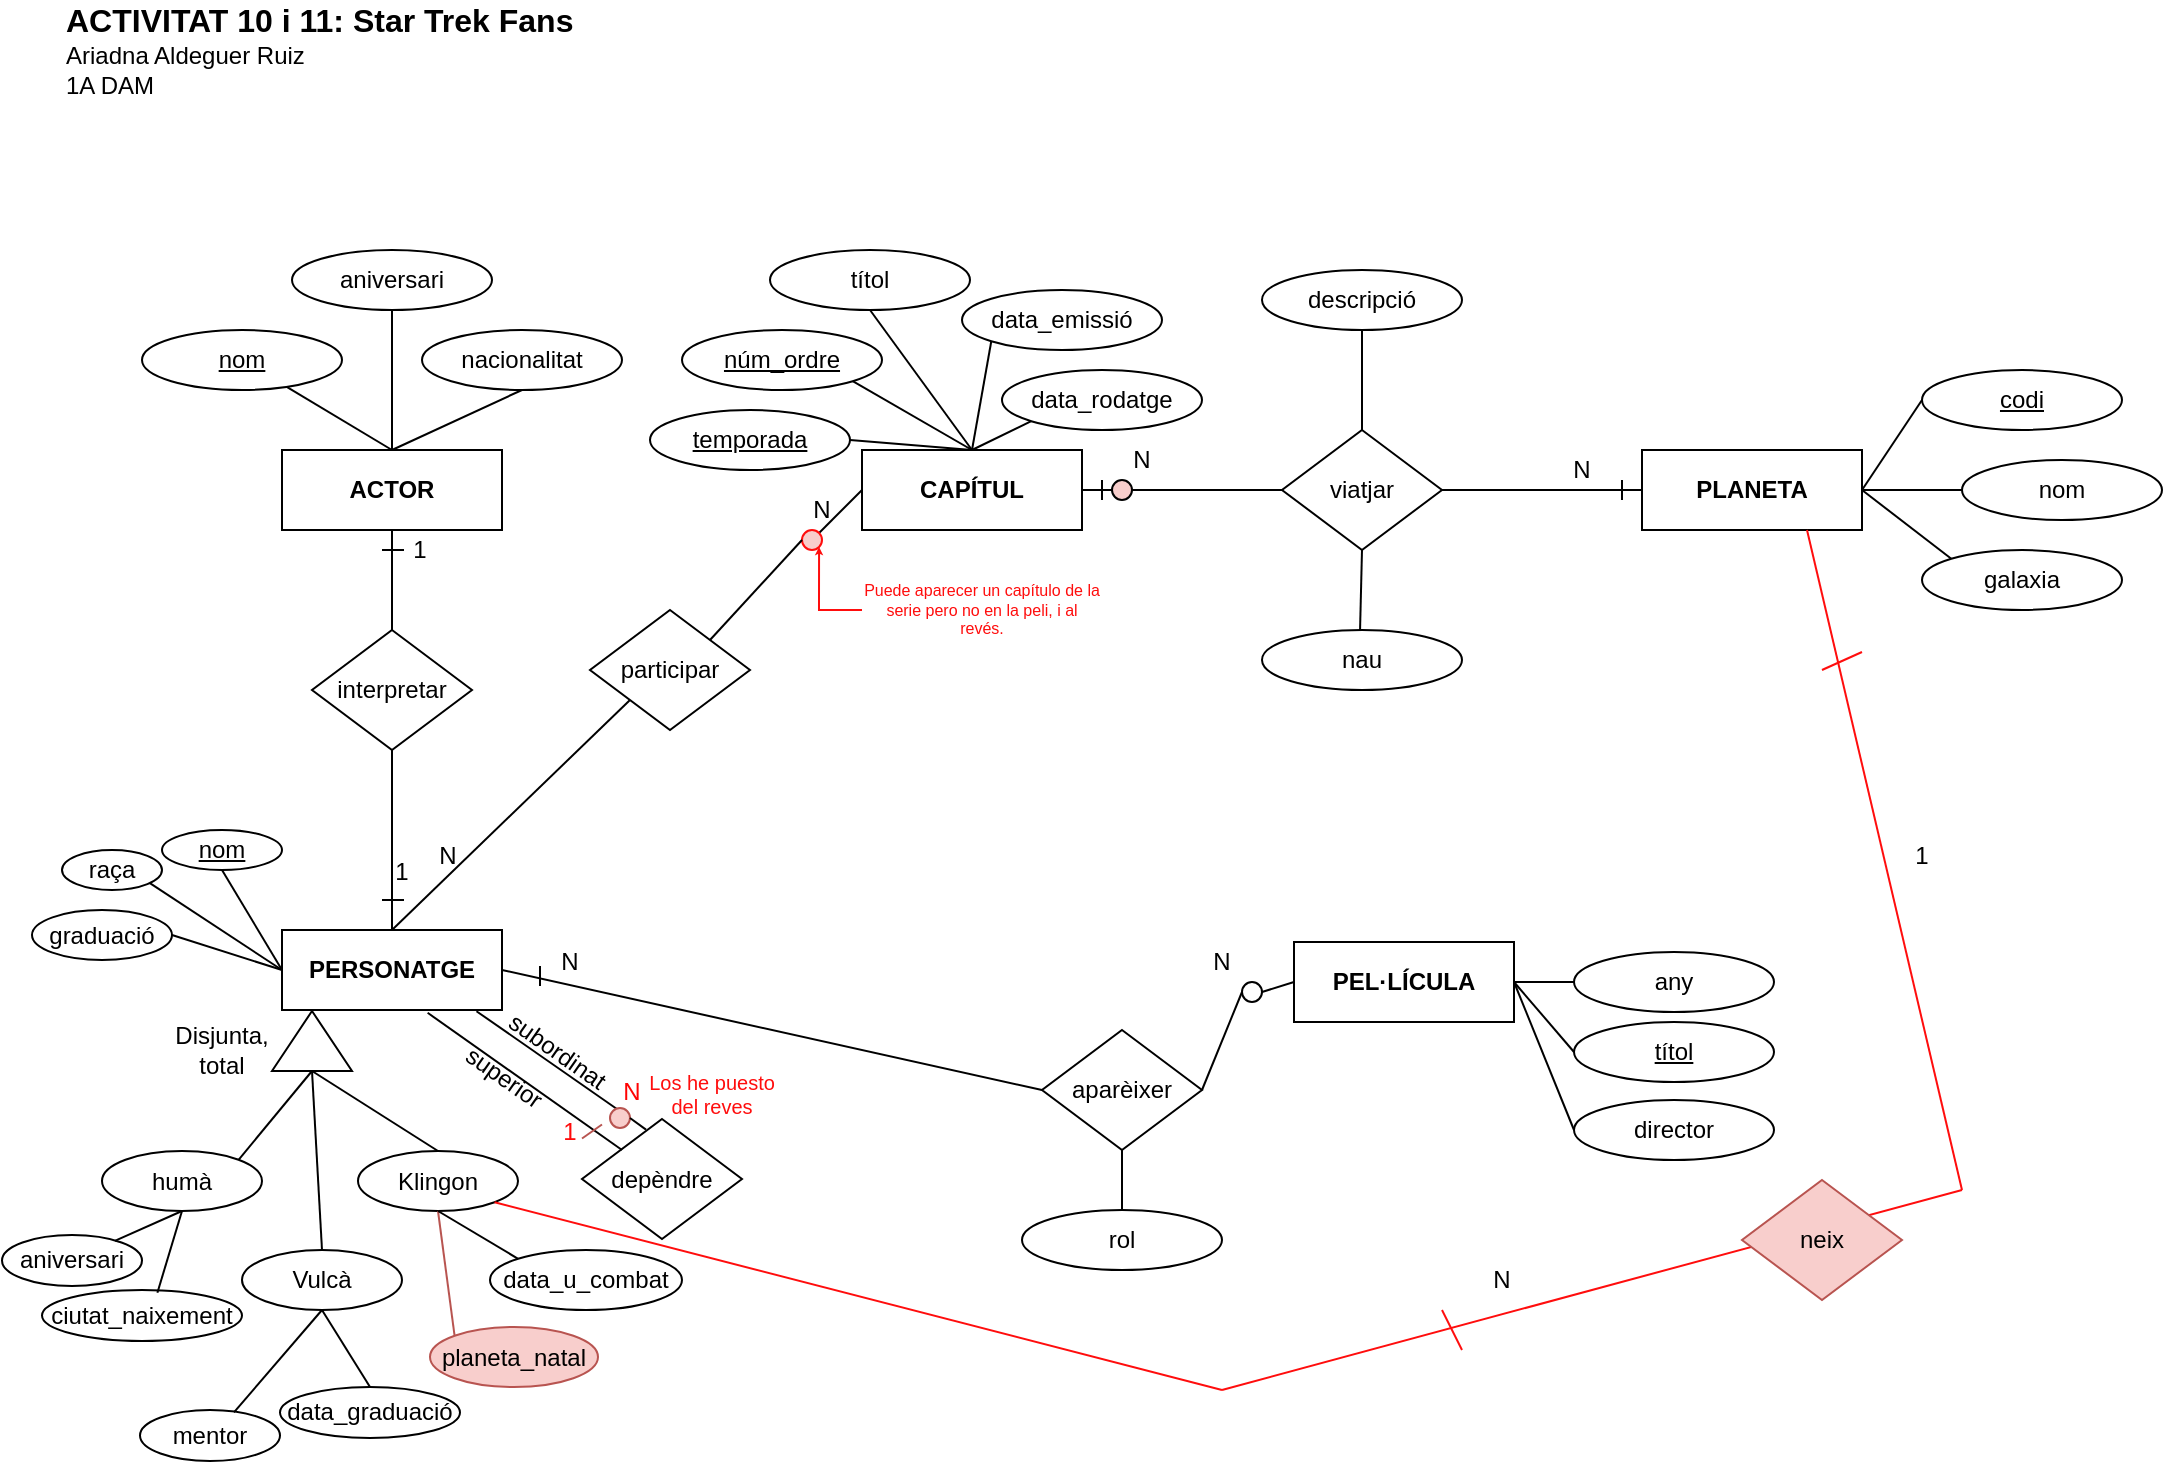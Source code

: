 <mxfile version="13.8.0" type="google"><diagram id="vY-t8LbYhf8Fk5dcGUlM" name="Page-1"><mxGraphModel dx="1588" dy="911" grid="1" gridSize="10" guides="1" tooltips="1" connect="1" arrows="1" fold="1" page="1" pageScale="1" pageWidth="1100" pageHeight="850" math="0" shadow="0"><root><mxCell id="0"/><mxCell id="1" parent="0"/><mxCell id="IIZIhBTQAQzn0jVFG_l1-1" value="&lt;b&gt;ACTOR&lt;/b&gt;" style="rounded=0;whiteSpace=wrap;html=1;" parent="1" vertex="1"><mxGeometry x="150" y="260" width="110" height="40" as="geometry"/></mxCell><mxCell id="IIZIhBTQAQzn0jVFG_l1-3" value="&lt;u&gt;nom&lt;/u&gt;" style="ellipse;whiteSpace=wrap;html=1;" parent="1" vertex="1"><mxGeometry x="80" y="200" width="100" height="30" as="geometry"/></mxCell><mxCell id="IIZIhBTQAQzn0jVFG_l1-4" value="aniversari" style="ellipse;whiteSpace=wrap;html=1;" parent="1" vertex="1"><mxGeometry x="155" y="160" width="100" height="30" as="geometry"/></mxCell><mxCell id="IIZIhBTQAQzn0jVFG_l1-5" value="nacionalitat" style="ellipse;whiteSpace=wrap;html=1;" parent="1" vertex="1"><mxGeometry x="220" y="200" width="100" height="30" as="geometry"/></mxCell><mxCell id="IIZIhBTQAQzn0jVFG_l1-6" value="" style="endArrow=none;html=1;entryX=0.5;entryY=0;entryDx=0;entryDy=0;" parent="1" source="IIZIhBTQAQzn0jVFG_l1-3" target="IIZIhBTQAQzn0jVFG_l1-1" edge="1"><mxGeometry width="50" height="50" relative="1" as="geometry"><mxPoint x="500" y="450" as="sourcePoint"/><mxPoint x="550" y="400" as="targetPoint"/></mxGeometry></mxCell><mxCell id="IIZIhBTQAQzn0jVFG_l1-7" value="" style="endArrow=none;html=1;entryX=0.5;entryY=0;entryDx=0;entryDy=0;exitX=0.5;exitY=1;exitDx=0;exitDy=0;" parent="1" source="IIZIhBTQAQzn0jVFG_l1-4" target="IIZIhBTQAQzn0jVFG_l1-1" edge="1"><mxGeometry width="50" height="50" relative="1" as="geometry"><mxPoint x="162.306" y="238.425" as="sourcePoint"/><mxPoint x="215" y="270" as="targetPoint"/></mxGeometry></mxCell><mxCell id="IIZIhBTQAQzn0jVFG_l1-8" value="" style="endArrow=none;html=1;entryX=0.5;entryY=0;entryDx=0;entryDy=0;exitX=0.5;exitY=1;exitDx=0;exitDy=0;" parent="1" source="IIZIhBTQAQzn0jVFG_l1-5" target="IIZIhBTQAQzn0jVFG_l1-1" edge="1"><mxGeometry width="50" height="50" relative="1" as="geometry"><mxPoint x="172.306" y="248.425" as="sourcePoint"/><mxPoint x="225" y="280" as="targetPoint"/></mxGeometry></mxCell><mxCell id="IIZIhBTQAQzn0jVFG_l1-9" value="interpretar" style="rhombus;whiteSpace=wrap;html=1;" parent="1" vertex="1"><mxGeometry x="165" y="350" width="80" height="60" as="geometry"/></mxCell><mxCell id="IIZIhBTQAQzn0jVFG_l1-10" value="" style="endArrow=none;html=1;entryX=0.5;entryY=1;entryDx=0;entryDy=0;exitX=0.5;exitY=0;exitDx=0;exitDy=0;" parent="1" source="IIZIhBTQAQzn0jVFG_l1-9" target="IIZIhBTQAQzn0jVFG_l1-1" edge="1"><mxGeometry width="50" height="50" relative="1" as="geometry"><mxPoint x="182.306" y="258.425" as="sourcePoint"/><mxPoint x="210" y="310" as="targetPoint"/></mxGeometry></mxCell><mxCell id="IIZIhBTQAQzn0jVFG_l1-11" value="" style="endArrow=none;html=1;exitX=0.5;exitY=1;exitDx=0;exitDy=0;entryX=0.5;entryY=0;entryDx=0;entryDy=0;" parent="1" source="IIZIhBTQAQzn0jVFG_l1-9" target="IIZIhBTQAQzn0jVFG_l1-12" edge="1"><mxGeometry width="50" height="50" relative="1" as="geometry"><mxPoint x="192.306" y="268.425" as="sourcePoint"/><mxPoint x="205" y="450" as="targetPoint"/></mxGeometry></mxCell><mxCell id="IIZIhBTQAQzn0jVFG_l1-12" value="&lt;b&gt;PERSONATGE&lt;/b&gt;" style="rounded=0;whiteSpace=wrap;html=1;" parent="1" vertex="1"><mxGeometry x="150" y="500" width="110" height="40" as="geometry"/></mxCell><mxCell id="IIZIhBTQAQzn0jVFG_l1-14" value="1" style="text;html=1;strokeColor=none;fillColor=none;align=center;verticalAlign=middle;whiteSpace=wrap;rounded=0;" parent="1" vertex="1"><mxGeometry x="190" y="461" width="40" height="20" as="geometry"/></mxCell><mxCell id="IIZIhBTQAQzn0jVFG_l1-16" value="1" style="text;html=1;strokeColor=none;fillColor=none;align=center;verticalAlign=middle;whiteSpace=wrap;rounded=0;" parent="1" vertex="1"><mxGeometry x="199" y="300" width="40" height="20" as="geometry"/></mxCell><mxCell id="IIZIhBTQAQzn0jVFG_l1-17" value="" style="line;strokeWidth=1;rotatable=0;dashed=0;labelPosition=right;align=left;verticalAlign=middle;spacingTop=0;spacingLeft=6;points=[];portConstraint=eastwest;" parent="1" vertex="1"><mxGeometry x="200" y="305" width="11" height="10" as="geometry"/></mxCell><mxCell id="IIZIhBTQAQzn0jVFG_l1-18" value="" style="line;strokeWidth=1;rotatable=0;dashed=0;labelPosition=right;align=left;verticalAlign=middle;spacingTop=0;spacingLeft=6;points=[];portConstraint=eastwest;" parent="1" vertex="1"><mxGeometry x="200" y="480" width="11" height="10" as="geometry"/></mxCell><mxCell id="IIZIhBTQAQzn0jVFG_l1-20" value="&lt;u&gt;nom&lt;/u&gt;" style="ellipse;whiteSpace=wrap;html=1;" parent="1" vertex="1"><mxGeometry x="90" y="450" width="60" height="20" as="geometry"/></mxCell><mxCell id="IIZIhBTQAQzn0jVFG_l1-21" value="raça" style="ellipse;whiteSpace=wrap;html=1;" parent="1" vertex="1"><mxGeometry x="40" y="460" width="50" height="20" as="geometry"/></mxCell><mxCell id="IIZIhBTQAQzn0jVFG_l1-22" value="graduació" style="ellipse;whiteSpace=wrap;html=1;" parent="1" vertex="1"><mxGeometry x="25" y="490" width="70" height="25" as="geometry"/></mxCell><mxCell id="IIZIhBTQAQzn0jVFG_l1-23" value="depèndre" style="rhombus;whiteSpace=wrap;html=1;" parent="1" vertex="1"><mxGeometry x="300" y="594.5" width="80" height="60" as="geometry"/></mxCell><mxCell id="IIZIhBTQAQzn0jVFG_l1-24" value="" style="endArrow=none;html=1;entryX=0.662;entryY=1.035;entryDx=0;entryDy=0;entryPerimeter=0;" parent="1" target="IIZIhBTQAQzn0jVFG_l1-12" edge="1"><mxGeometry width="50" height="50" relative="1" as="geometry"><mxPoint x="320" y="610" as="sourcePoint"/><mxPoint x="261" y="565" as="targetPoint"/></mxGeometry></mxCell><mxCell id="IIZIhBTQAQzn0jVFG_l1-25" value="" style="endArrow=none;html=1;entryX=0.884;entryY=1.015;entryDx=0;entryDy=0;exitX=0.4;exitY=0.089;exitDx=0;exitDy=0;entryPerimeter=0;exitPerimeter=0;" parent="1" source="kt2wF7nOPvjM5-emkiwi-5" target="IIZIhBTQAQzn0jVFG_l1-12" edge="1"><mxGeometry width="50" height="50" relative="1" as="geometry"><mxPoint x="194.5" y="630" as="sourcePoint"/><mxPoint x="187.5" y="550" as="targetPoint"/></mxGeometry></mxCell><mxCell id="IIZIhBTQAQzn0jVFG_l1-26" value="superior" style="text;html=1;strokeColor=none;fillColor=none;align=center;verticalAlign=middle;whiteSpace=wrap;rounded=0;rotation=35;" parent="1" vertex="1"><mxGeometry x="241" y="564" width="40" height="20" as="geometry"/></mxCell><mxCell id="IIZIhBTQAQzn0jVFG_l1-27" value="subordinat" style="text;html=1;strokeColor=none;fillColor=none;align=center;verticalAlign=middle;whiteSpace=wrap;rounded=0;rotation=35;" parent="1" vertex="1"><mxGeometry x="268" y="550.5" width="40" height="20" as="geometry"/></mxCell><mxCell id="IIZIhBTQAQzn0jVFG_l1-37" value="N" style="text;html=1;strokeColor=none;fillColor=none;align=center;verticalAlign=middle;whiteSpace=wrap;rounded=0;fontColor=#FF0303;" parent="1" vertex="1"><mxGeometry x="320" y="570.5" width="10" height="20" as="geometry"/></mxCell><mxCell id="IIZIhBTQAQzn0jVFG_l1-38" value="&lt;font color=&quot;#ff0a0a&quot;&gt;1&lt;/font&gt;" style="text;html=1;strokeColor=none;fillColor=none;align=center;verticalAlign=middle;whiteSpace=wrap;rounded=0;" parent="1" vertex="1"><mxGeometry x="286" y="590.5" width="16" height="20" as="geometry"/></mxCell><mxCell id="IIZIhBTQAQzn0jVFG_l1-39" value="" style="endArrow=none;html=1;entryX=0;entryY=0.5;entryDx=0;entryDy=0;exitX=0.5;exitY=1;exitDx=0;exitDy=0;" parent="1" source="IIZIhBTQAQzn0jVFG_l1-20" target="IIZIhBTQAQzn0jVFG_l1-12" edge="1"><mxGeometry width="50" height="50" relative="1" as="geometry"><mxPoint x="350" y="550" as="sourcePoint"/><mxPoint x="400" y="500" as="targetPoint"/></mxGeometry></mxCell><mxCell id="IIZIhBTQAQzn0jVFG_l1-40" value="" style="endArrow=none;html=1;exitX=0.879;exitY=0.829;exitDx=0;exitDy=0;exitPerimeter=0;" parent="1" source="IIZIhBTQAQzn0jVFG_l1-21" edge="1"><mxGeometry width="50" height="50" relative="1" as="geometry"><mxPoint x="130" y="505" as="sourcePoint"/><mxPoint x="150" y="520" as="targetPoint"/></mxGeometry></mxCell><mxCell id="IIZIhBTQAQzn0jVFG_l1-41" value="" style="endArrow=none;html=1;entryX=0;entryY=0.5;entryDx=0;entryDy=0;exitX=1;exitY=0.5;exitDx=0;exitDy=0;" parent="1" source="IIZIhBTQAQzn0jVFG_l1-22" target="IIZIhBTQAQzn0jVFG_l1-12" edge="1"><mxGeometry width="50" height="50" relative="1" as="geometry"><mxPoint x="140" y="515" as="sourcePoint"/><mxPoint x="170" y="540" as="targetPoint"/></mxGeometry></mxCell><mxCell id="IIZIhBTQAQzn0jVFG_l1-43" value="participar" style="rhombus;whiteSpace=wrap;html=1;" parent="1" vertex="1"><mxGeometry x="304" y="340" width="80" height="60" as="geometry"/></mxCell><mxCell id="IIZIhBTQAQzn0jVFG_l1-44" value="" style="endArrow=none;html=1;exitX=0.5;exitY=0;exitDx=0;exitDy=0;entryX=0;entryY=1;entryDx=0;entryDy=0;" parent="1" source="IIZIhBTQAQzn0jVFG_l1-12" target="IIZIhBTQAQzn0jVFG_l1-43" edge="1"><mxGeometry width="50" height="50" relative="1" as="geometry"><mxPoint x="490" y="440" as="sourcePoint"/><mxPoint x="540" y="390" as="targetPoint"/></mxGeometry></mxCell><mxCell id="IIZIhBTQAQzn0jVFG_l1-45" value="&lt;b&gt;CAPÍTUL&lt;/b&gt;" style="rounded=0;whiteSpace=wrap;html=1;" parent="1" vertex="1"><mxGeometry x="440" y="260" width="110" height="40" as="geometry"/></mxCell><mxCell id="IIZIhBTQAQzn0jVFG_l1-46" value="" style="endArrow=none;html=1;exitX=1;exitY=0;exitDx=0;exitDy=0;entryX=0;entryY=0.5;entryDx=0;entryDy=0;" parent="1" source="kt2wF7nOPvjM5-emkiwi-20" target="IIZIhBTQAQzn0jVFG_l1-45" edge="1"><mxGeometry width="50" height="50" relative="1" as="geometry"><mxPoint x="270" y="490" as="sourcePoint"/><mxPoint x="340" y="405" as="targetPoint"/></mxGeometry></mxCell><mxCell id="IIZIhBTQAQzn0jVFG_l1-47" value="&lt;u&gt;temporada&lt;/u&gt;" style="ellipse;whiteSpace=wrap;html=1;" parent="1" vertex="1"><mxGeometry x="334" y="240" width="100" height="30" as="geometry"/></mxCell><mxCell id="IIZIhBTQAQzn0jVFG_l1-48" value="&lt;u&gt;núm_ordre&lt;/u&gt;" style="ellipse;whiteSpace=wrap;html=1;" parent="1" vertex="1"><mxGeometry x="350" y="200" width="100" height="30" as="geometry"/></mxCell><mxCell id="IIZIhBTQAQzn0jVFG_l1-50" value="títol" style="ellipse;whiteSpace=wrap;html=1;" parent="1" vertex="1"><mxGeometry x="394" y="160" width="100" height="30" as="geometry"/></mxCell><mxCell id="IIZIhBTQAQzn0jVFG_l1-51" value="data_emissió" style="ellipse;whiteSpace=wrap;html=1;" parent="1" vertex="1"><mxGeometry x="490" y="180" width="100" height="30" as="geometry"/></mxCell><mxCell id="IIZIhBTQAQzn0jVFG_l1-52" value="data_rodatge" style="ellipse;whiteSpace=wrap;html=1;" parent="1" vertex="1"><mxGeometry x="510" y="220" width="100" height="30" as="geometry"/></mxCell><mxCell id="IIZIhBTQAQzn0jVFG_l1-53" value="" style="endArrow=none;html=1;entryX=0.5;entryY=0;entryDx=0;entryDy=0;exitX=1;exitY=0.5;exitDx=0;exitDy=0;" parent="1" source="IIZIhBTQAQzn0jVFG_l1-47" target="IIZIhBTQAQzn0jVFG_l1-45" edge="1"><mxGeometry width="50" height="50" relative="1" as="geometry"><mxPoint x="490" y="440" as="sourcePoint"/><mxPoint x="540" y="390" as="targetPoint"/></mxGeometry></mxCell><mxCell id="IIZIhBTQAQzn0jVFG_l1-54" value="" style="endArrow=none;html=1;entryX=0.5;entryY=0;entryDx=0;entryDy=0;exitX=1;exitY=1;exitDx=0;exitDy=0;" parent="1" source="IIZIhBTQAQzn0jVFG_l1-48" target="IIZIhBTQAQzn0jVFG_l1-45" edge="1"><mxGeometry width="50" height="50" relative="1" as="geometry"><mxPoint x="452" y="219" as="sourcePoint"/><mxPoint x="505" y="270" as="targetPoint"/></mxGeometry></mxCell><mxCell id="IIZIhBTQAQzn0jVFG_l1-55" value="" style="endArrow=none;html=1;entryX=0.5;entryY=0;entryDx=0;entryDy=0;exitX=0.5;exitY=1;exitDx=0;exitDy=0;" parent="1" source="IIZIhBTQAQzn0jVFG_l1-50" target="IIZIhBTQAQzn0jVFG_l1-45" edge="1"><mxGeometry width="50" height="50" relative="1" as="geometry"><mxPoint x="450" y="265" as="sourcePoint"/><mxPoint x="515" y="280" as="targetPoint"/></mxGeometry></mxCell><mxCell id="IIZIhBTQAQzn0jVFG_l1-56" value="" style="endArrow=none;html=1;entryX=0;entryY=1;entryDx=0;entryDy=0;exitX=0.5;exitY=0;exitDx=0;exitDy=0;" parent="1" source="IIZIhBTQAQzn0jVFG_l1-45" target="IIZIhBTQAQzn0jVFG_l1-51" edge="1"><mxGeometry width="50" height="50" relative="1" as="geometry"><mxPoint x="460" y="275" as="sourcePoint"/><mxPoint x="525" y="290" as="targetPoint"/></mxGeometry></mxCell><mxCell id="IIZIhBTQAQzn0jVFG_l1-57" value="" style="endArrow=none;html=1;entryX=0;entryY=1;entryDx=0;entryDy=0;exitX=0.5;exitY=0;exitDx=0;exitDy=0;" parent="1" source="IIZIhBTQAQzn0jVFG_l1-45" target="IIZIhBTQAQzn0jVFG_l1-52" edge="1"><mxGeometry width="50" height="50" relative="1" as="geometry"><mxPoint x="470" y="285" as="sourcePoint"/><mxPoint x="535" y="300" as="targetPoint"/></mxGeometry></mxCell><mxCell id="IIZIhBTQAQzn0jVFG_l1-58" value="N" style="text;html=1;strokeColor=none;fillColor=none;align=center;verticalAlign=middle;whiteSpace=wrap;rounded=0;" parent="1" vertex="1"><mxGeometry x="213" y="453" width="40" height="20" as="geometry"/></mxCell><mxCell id="IIZIhBTQAQzn0jVFG_l1-59" value="N" style="text;html=1;strokeColor=none;fillColor=none;align=center;verticalAlign=middle;whiteSpace=wrap;rounded=0;" parent="1" vertex="1"><mxGeometry x="400" y="280" width="40" height="20" as="geometry"/></mxCell><mxCell id="IIZIhBTQAQzn0jVFG_l1-63" value="&lt;b&gt;PLANETA&lt;/b&gt;" style="rounded=0;whiteSpace=wrap;html=1;" parent="1" vertex="1"><mxGeometry x="830" y="260" width="110" height="40" as="geometry"/></mxCell><mxCell id="IIZIhBTQAQzn0jVFG_l1-64" value="viatjar" style="rhombus;whiteSpace=wrap;html=1;" parent="1" vertex="1"><mxGeometry x="650" y="250" width="80" height="60" as="geometry"/></mxCell><mxCell id="IIZIhBTQAQzn0jVFG_l1-65" value="" style="endArrow=none;html=1;entryX=1;entryY=0.5;entryDx=0;entryDy=0;exitX=0;exitY=0.5;exitDx=0;exitDy=0;" parent="1" source="IIZIhBTQAQzn0jVFG_l1-64" target="IIZIhBTQAQzn0jVFG_l1-45" edge="1"><mxGeometry width="50" height="50" relative="1" as="geometry"><mxPoint x="640" y="360" as="sourcePoint"/><mxPoint x="690" y="310" as="targetPoint"/></mxGeometry></mxCell><mxCell id="IIZIhBTQAQzn0jVFG_l1-66" value="" style="endArrow=none;html=1;entryX=1;entryY=0.5;entryDx=0;entryDy=0;exitX=0;exitY=0.5;exitDx=0;exitDy=0;" parent="1" source="IIZIhBTQAQzn0jVFG_l1-63" target="IIZIhBTQAQzn0jVFG_l1-64" edge="1"><mxGeometry width="50" height="50" relative="1" as="geometry"><mxPoint x="660" y="290" as="sourcePoint"/><mxPoint x="560" y="290" as="targetPoint"/></mxGeometry></mxCell><mxCell id="IIZIhBTQAQzn0jVFG_l1-68" value="" style="endArrow=none;html=1;entryX=0.5;entryY=0;entryDx=0;entryDy=0;exitX=0.5;exitY=1;exitDx=0;exitDy=0;" parent="1" source="IIZIhBTQAQzn0jVFG_l1-64" edge="1"><mxGeometry width="50" height="50" relative="1" as="geometry"><mxPoint x="689" y="310" as="sourcePoint"/><mxPoint x="689" y="351" as="targetPoint"/></mxGeometry></mxCell><mxCell id="IIZIhBTQAQzn0jVFG_l1-69" value="descripció" style="ellipse;whiteSpace=wrap;html=1;" parent="1" vertex="1"><mxGeometry x="640" y="170" width="100" height="30" as="geometry"/></mxCell><mxCell id="IIZIhBTQAQzn0jVFG_l1-71" value="" style="endArrow=none;html=1;entryX=0.5;entryY=0;entryDx=0;entryDy=0;" parent="1" source="IIZIhBTQAQzn0jVFG_l1-69" target="IIZIhBTQAQzn0jVFG_l1-64" edge="1"><mxGeometry width="50" height="50" relative="1" as="geometry"><mxPoint x="840" y="290" as="sourcePoint"/><mxPoint x="740" y="290" as="targetPoint"/></mxGeometry></mxCell><mxCell id="IIZIhBTQAQzn0jVFG_l1-76" value="&lt;u&gt;codi&lt;/u&gt;" style="ellipse;whiteSpace=wrap;html=1;" parent="1" vertex="1"><mxGeometry x="970" y="220" width="100" height="30" as="geometry"/></mxCell><mxCell id="IIZIhBTQAQzn0jVFG_l1-77" value="nom" style="ellipse;whiteSpace=wrap;html=1;" parent="1" vertex="1"><mxGeometry x="990" y="265" width="100" height="30" as="geometry"/></mxCell><mxCell id="IIZIhBTQAQzn0jVFG_l1-78" value="galaxia" style="ellipse;whiteSpace=wrap;html=1;" parent="1" vertex="1"><mxGeometry x="970" y="310" width="100" height="30" as="geometry"/></mxCell><mxCell id="IIZIhBTQAQzn0jVFG_l1-79" value="" style="endArrow=none;html=1;entryX=0;entryY=0.5;entryDx=0;entryDy=0;exitX=1;exitY=0.5;exitDx=0;exitDy=0;" parent="1" source="IIZIhBTQAQzn0jVFG_l1-63" target="IIZIhBTQAQzn0jVFG_l1-76" edge="1"><mxGeometry width="50" height="50" relative="1" as="geometry"><mxPoint x="840" y="290" as="sourcePoint"/><mxPoint x="740" y="290" as="targetPoint"/></mxGeometry></mxCell><mxCell id="IIZIhBTQAQzn0jVFG_l1-80" value="" style="endArrow=none;html=1;entryX=0;entryY=0.5;entryDx=0;entryDy=0;" parent="1" edge="1"><mxGeometry width="50" height="50" relative="1" as="geometry"><mxPoint x="940" y="280" as="sourcePoint"/><mxPoint x="990.0" y="280" as="targetPoint"/></mxGeometry></mxCell><mxCell id="IIZIhBTQAQzn0jVFG_l1-81" value="" style="endArrow=none;html=1;exitX=0;exitY=0;exitDx=0;exitDy=0;" parent="1" source="IIZIhBTQAQzn0jVFG_l1-78" edge="1"><mxGeometry width="50" height="50" relative="1" as="geometry"><mxPoint x="960" y="300" as="sourcePoint"/><mxPoint x="940" y="280" as="targetPoint"/></mxGeometry></mxCell><mxCell id="IIZIhBTQAQzn0jVFG_l1-84" value="&lt;font&gt;N&lt;/font&gt;" style="text;html=1;strokeColor=none;fillColor=none;align=center;verticalAlign=middle;whiteSpace=wrap;rounded=0;" parent="1" vertex="1"><mxGeometry x="780" y="260" width="40" height="20" as="geometry"/></mxCell><mxCell id="IIZIhBTQAQzn0jVFG_l1-85" value="" style="endArrow=none;html=1;" parent="1" edge="1"><mxGeometry width="50" height="50" relative="1" as="geometry"><mxPoint x="820" y="285" as="sourcePoint"/><mxPoint x="820" y="275" as="targetPoint"/></mxGeometry></mxCell><mxCell id="IIZIhBTQAQzn0jVFG_l1-86" value="N" style="text;html=1;strokeColor=none;fillColor=none;align=center;verticalAlign=middle;whiteSpace=wrap;rounded=0;" parent="1" vertex="1"><mxGeometry x="560" y="255" width="40" height="20" as="geometry"/></mxCell><mxCell id="IIZIhBTQAQzn0jVFG_l1-87" value="" style="endArrow=none;html=1;entryX=1;entryY=0.5;entryDx=0;entryDy=0;" parent="1" edge="1"><mxGeometry width="50" height="50" relative="1" as="geometry"><mxPoint x="830" y="300.0" as="sourcePoint"/><mxPoint x="830" y="280.0" as="targetPoint"/></mxGeometry></mxCell><mxCell id="IIZIhBTQAQzn0jVFG_l1-88" value="" style="endArrow=none;html=1;entryX=0.25;entryY=1;entryDx=0;entryDy=0;" parent="1" edge="1"><mxGeometry width="50" height="50" relative="1" as="geometry"><mxPoint x="560" y="285" as="sourcePoint"/><mxPoint x="560" y="275" as="targetPoint"/></mxGeometry></mxCell><mxCell id="IIZIhBTQAQzn0jVFG_l1-91" value="&lt;b&gt;PEL·LÍCULA&lt;/b&gt;" style="rounded=0;whiteSpace=wrap;html=1;" parent="1" vertex="1"><mxGeometry x="656" y="506" width="110" height="40" as="geometry"/></mxCell><mxCell id="IIZIhBTQAQzn0jVFG_l1-92" value="aparèixer" style="rhombus;whiteSpace=wrap;html=1;" parent="1" vertex="1"><mxGeometry x="530" y="550" width="80" height="60" as="geometry"/></mxCell><mxCell id="IIZIhBTQAQzn0jVFG_l1-93" value="" style="endArrow=none;html=1;exitX=1;exitY=0.5;exitDx=0;exitDy=0;entryX=0;entryY=0.5;entryDx=0;entryDy=0;" parent="1" source="IIZIhBTQAQzn0jVFG_l1-12" target="IIZIhBTQAQzn0jVFG_l1-92" edge="1"><mxGeometry width="50" height="50" relative="1" as="geometry"><mxPoint x="270" y="530" as="sourcePoint"/><mxPoint x="344" y="405" as="targetPoint"/></mxGeometry></mxCell><mxCell id="IIZIhBTQAQzn0jVFG_l1-94" value="" style="endArrow=none;html=1;exitX=0;exitY=0.5;exitDx=0;exitDy=0;entryX=1;entryY=0.5;entryDx=0;entryDy=0;" parent="1" source="IIZIhBTQAQzn0jVFG_l1-99" target="IIZIhBTQAQzn0jVFG_l1-92" edge="1"><mxGeometry width="50" height="50" relative="1" as="geometry"><mxPoint x="486" y="533.25" as="sourcePoint"/><mxPoint x="540" y="533.25" as="targetPoint"/></mxGeometry></mxCell><mxCell id="IIZIhBTQAQzn0jVFG_l1-95" value="N" style="text;html=1;strokeColor=none;fillColor=none;align=center;verticalAlign=middle;whiteSpace=wrap;rounded=0;" parent="1" vertex="1"><mxGeometry x="274" y="506" width="40" height="20" as="geometry"/></mxCell><mxCell id="IIZIhBTQAQzn0jVFG_l1-96" value="" style="endArrow=none;html=1;" parent="1" edge="1"><mxGeometry width="50" height="50" relative="1" as="geometry"><mxPoint x="279" y="528" as="sourcePoint"/><mxPoint x="279" y="518" as="targetPoint"/></mxGeometry></mxCell><mxCell id="IIZIhBTQAQzn0jVFG_l1-97" value="N" style="text;html=1;strokeColor=none;fillColor=none;align=center;verticalAlign=middle;whiteSpace=wrap;rounded=0;" parent="1" vertex="1"><mxGeometry x="600" y="506" width="40" height="20" as="geometry"/></mxCell><mxCell id="IIZIhBTQAQzn0jVFG_l1-99" value="" style="ellipse;whiteSpace=wrap;html=1;aspect=fixed;" parent="1" vertex="1"><mxGeometry x="630" y="526" width="10" height="10" as="geometry"/></mxCell><mxCell id="IIZIhBTQAQzn0jVFG_l1-100" value="" style="endArrow=none;html=1;exitX=0;exitY=0.5;exitDx=0;exitDy=0;entryX=1;entryY=0.5;entryDx=0;entryDy=0;" parent="1" source="IIZIhBTQAQzn0jVFG_l1-91" target="IIZIhBTQAQzn0jVFG_l1-99" edge="1"><mxGeometry width="50" height="50" relative="1" as="geometry"><mxPoint x="656" y="526" as="sourcePoint"/><mxPoint x="610" y="526" as="targetPoint"/></mxGeometry></mxCell><mxCell id="IIZIhBTQAQzn0jVFG_l1-101" value="any" style="ellipse;whiteSpace=wrap;html=1;" parent="1" vertex="1"><mxGeometry x="796" y="511" width="100" height="30" as="geometry"/></mxCell><mxCell id="IIZIhBTQAQzn0jVFG_l1-102" value="&lt;u&gt;títol&lt;/u&gt;" style="ellipse;whiteSpace=wrap;html=1;" parent="1" vertex="1"><mxGeometry x="796" y="546" width="100" height="30" as="geometry"/></mxCell><mxCell id="IIZIhBTQAQzn0jVFG_l1-103" value="director" style="ellipse;whiteSpace=wrap;html=1;" parent="1" vertex="1"><mxGeometry x="796" y="585" width="100" height="30" as="geometry"/></mxCell><mxCell id="IIZIhBTQAQzn0jVFG_l1-104" value="rol" style="ellipse;whiteSpace=wrap;html=1;" parent="1" vertex="1"><mxGeometry x="520" y="640" width="100" height="30" as="geometry"/></mxCell><mxCell id="IIZIhBTQAQzn0jVFG_l1-105" value="" style="endArrow=none;html=1;entryX=0.5;entryY=1;entryDx=0;entryDy=0;exitX=0.5;exitY=0;exitDx=0;exitDy=0;" parent="1" source="IIZIhBTQAQzn0jVFG_l1-104" target="IIZIhBTQAQzn0jVFG_l1-92" edge="1"><mxGeometry width="50" height="50" relative="1" as="geometry"><mxPoint x="676" y="640" as="sourcePoint"/><mxPoint x="726" y="590" as="targetPoint"/></mxGeometry></mxCell><mxCell id="IIZIhBTQAQzn0jVFG_l1-106" value="" style="endArrow=none;html=1;entryX=1;entryY=0.5;entryDx=0;entryDy=0;exitX=0;exitY=0.5;exitDx=0;exitDy=0;" parent="1" source="IIZIhBTQAQzn0jVFG_l1-101" target="IIZIhBTQAQzn0jVFG_l1-91" edge="1"><mxGeometry width="50" height="50" relative="1" as="geometry"><mxPoint x="580" y="596" as="sourcePoint"/><mxPoint x="580" y="566" as="targetPoint"/></mxGeometry></mxCell><mxCell id="IIZIhBTQAQzn0jVFG_l1-107" value="" style="endArrow=none;html=1;exitX=0;exitY=0.5;exitDx=0;exitDy=0;" parent="1" source="IIZIhBTQAQzn0jVFG_l1-102" edge="1"><mxGeometry width="50" height="50" relative="1" as="geometry"><mxPoint x="806" y="536" as="sourcePoint"/><mxPoint x="766" y="526" as="targetPoint"/></mxGeometry></mxCell><mxCell id="IIZIhBTQAQzn0jVFG_l1-108" value="" style="endArrow=none;html=1;entryX=1;entryY=0.5;entryDx=0;entryDy=0;exitX=0;exitY=0.5;exitDx=0;exitDy=0;" parent="1" source="IIZIhBTQAQzn0jVFG_l1-103" target="IIZIhBTQAQzn0jVFG_l1-91" edge="1"><mxGeometry width="50" height="50" relative="1" as="geometry"><mxPoint x="816" y="546" as="sourcePoint"/><mxPoint x="786" y="546" as="targetPoint"/></mxGeometry></mxCell><mxCell id="IIZIhBTQAQzn0jVFG_l1-116" value="&lt;b style=&quot;font-size: 16px&quot;&gt;ACTIVITAT 10 i 11: Star Trek Fans&lt;/b&gt;" style="text;html=1;strokeColor=none;fillColor=none;align=left;verticalAlign=middle;whiteSpace=wrap;rounded=0;fontSize=16;" parent="1" vertex="1"><mxGeometry x="40" y="40" width="260" height="10" as="geometry"/></mxCell><mxCell id="IIZIhBTQAQzn0jVFG_l1-117" value="Ariadna Aldeguer Ruiz" style="text;html=1;strokeColor=none;fillColor=none;align=left;verticalAlign=middle;whiteSpace=wrap;rounded=0;" parent="1" vertex="1"><mxGeometry x="40" y="57.91" width="200" height="10" as="geometry"/></mxCell><mxCell id="IIZIhBTQAQzn0jVFG_l1-118" value="1A DAM" style="text;html=1;strokeColor=none;fillColor=none;align=left;verticalAlign=middle;whiteSpace=wrap;rounded=0;" parent="1" vertex="1"><mxGeometry x="40" y="67.91" width="70" height="20" as="geometry"/></mxCell><mxCell id="IIZIhBTQAQzn0jVFG_l1-122" value="" style="triangle;whiteSpace=wrap;html=1;rotation=-90;" parent="1" vertex="1"><mxGeometry x="150" y="535.5" width="30" height="40" as="geometry"/></mxCell><mxCell id="IIZIhBTQAQzn0jVFG_l1-123" value="humà" style="ellipse;whiteSpace=wrap;html=1;" parent="1" vertex="1"><mxGeometry x="60" y="610.5" width="80" height="30" as="geometry"/></mxCell><mxCell id="IIZIhBTQAQzn0jVFG_l1-124" value="" style="endArrow=none;html=1;entryX=0;entryY=0.5;entryDx=0;entryDy=0;exitX=1;exitY=0;exitDx=0;exitDy=0;" parent="1" source="IIZIhBTQAQzn0jVFG_l1-123" target="IIZIhBTQAQzn0jVFG_l1-122" edge="1"><mxGeometry width="50" height="50" relative="1" as="geometry"><mxPoint x="110" y="520" as="sourcePoint"/><mxPoint x="160" y="530" as="targetPoint"/></mxGeometry></mxCell><mxCell id="IIZIhBTQAQzn0jVFG_l1-125" value="aniversari" style="ellipse;whiteSpace=wrap;html=1;" parent="1" vertex="1"><mxGeometry x="10" y="652.5" width="70" height="25.5" as="geometry"/></mxCell><mxCell id="IIZIhBTQAQzn0jVFG_l1-126" value="ciutat_naixement" style="ellipse;whiteSpace=wrap;html=1;" parent="1" vertex="1"><mxGeometry x="30" y="680" width="100" height="25.5" as="geometry"/></mxCell><mxCell id="IIZIhBTQAQzn0jVFG_l1-127" value="" style="endArrow=none;html=1;entryX=0.5;entryY=1;entryDx=0;entryDy=0;exitX=0.806;exitY=0.114;exitDx=0;exitDy=0;exitPerimeter=0;" parent="1" source="IIZIhBTQAQzn0jVFG_l1-125" target="IIZIhBTQAQzn0jVFG_l1-123" edge="1"><mxGeometry width="50" height="50" relative="1" as="geometry"><mxPoint x="190" y="650" as="sourcePoint"/><mxPoint x="240" y="600" as="targetPoint"/></mxGeometry></mxCell><mxCell id="IIZIhBTQAQzn0jVFG_l1-128" value="" style="endArrow=none;html=1;exitX=0.577;exitY=0.053;exitDx=0;exitDy=0;exitPerimeter=0;entryX=0.5;entryY=1;entryDx=0;entryDy=0;" parent="1" source="IIZIhBTQAQzn0jVFG_l1-126" target="IIZIhBTQAQzn0jVFG_l1-123" edge="1"><mxGeometry width="50" height="50" relative="1" as="geometry"><mxPoint x="76.42" y="665.407" as="sourcePoint"/><mxPoint x="79" y="642" as="targetPoint"/></mxGeometry></mxCell><mxCell id="IIZIhBTQAQzn0jVFG_l1-130" value="" style="endArrow=none;html=1;entryX=1;entryY=0.75;entryDx=0;entryDy=0;fontColor=#FF0D0D;fillColor=#f8cecc;strokeColor=#b85450;" parent="1" edge="1"><mxGeometry width="50" height="50" relative="1" as="geometry"><mxPoint x="300" y="604.25" as="sourcePoint"/><mxPoint x="310" y="596.75" as="targetPoint"/><Array as="points"><mxPoint x="310" y="597.25"/></Array></mxGeometry></mxCell><mxCell id="IIZIhBTQAQzn0jVFG_l1-131" value="Vulcà" style="ellipse;whiteSpace=wrap;html=1;" parent="1" vertex="1"><mxGeometry x="130" y="660" width="80" height="30" as="geometry"/></mxCell><mxCell id="IIZIhBTQAQzn0jVFG_l1-132" value="mentor" style="ellipse;whiteSpace=wrap;html=1;" parent="1" vertex="1"><mxGeometry x="79" y="740" width="70" height="25.5" as="geometry"/></mxCell><mxCell id="IIZIhBTQAQzn0jVFG_l1-133" value="data_graduació" style="ellipse;whiteSpace=wrap;html=1;" parent="1" vertex="1"><mxGeometry x="149" y="728.5" width="90" height="25.5" as="geometry"/></mxCell><mxCell id="IIZIhBTQAQzn0jVFG_l1-134" value="" style="endArrow=none;html=1;entryX=0.5;entryY=1;entryDx=0;entryDy=0;exitX=0.671;exitY=0.046;exitDx=0;exitDy=0;exitPerimeter=0;" parent="1" source="IIZIhBTQAQzn0jVFG_l1-132" target="IIZIhBTQAQzn0jVFG_l1-131" edge="1"><mxGeometry width="50" height="50" relative="1" as="geometry"><mxPoint x="51.42" y="715.907" as="sourcePoint"/><mxPoint x="85" y="701" as="targetPoint"/></mxGeometry></mxCell><mxCell id="IIZIhBTQAQzn0jVFG_l1-135" value="" style="endArrow=none;html=1;entryX=0.5;entryY=1;entryDx=0;entryDy=0;exitX=0.5;exitY=0;exitDx=0;exitDy=0;" parent="1" source="IIZIhBTQAQzn0jVFG_l1-133" target="IIZIhBTQAQzn0jVFG_l1-131" edge="1"><mxGeometry width="50" height="50" relative="1" as="geometry"><mxPoint x="166.97" y="714.173" as="sourcePoint"/><mxPoint x="180" y="700" as="targetPoint"/></mxGeometry></mxCell><mxCell id="IIZIhBTQAQzn0jVFG_l1-136" value="Klingon" style="ellipse;whiteSpace=wrap;html=1;" parent="1" vertex="1"><mxGeometry x="188" y="610.5" width="80" height="30" as="geometry"/></mxCell><mxCell id="IIZIhBTQAQzn0jVFG_l1-137" value="planeta_natal" style="ellipse;whiteSpace=wrap;html=1;fillColor=#f8cecc;strokeColor=#b85450;" parent="1" vertex="1"><mxGeometry x="224" y="698.5" width="84" height="30" as="geometry"/></mxCell><mxCell id="IIZIhBTQAQzn0jVFG_l1-138" value="data_u_combat" style="ellipse;whiteSpace=wrap;html=1;" parent="1" vertex="1"><mxGeometry x="254" y="660" width="96" height="30" as="geometry"/></mxCell><mxCell id="IIZIhBTQAQzn0jVFG_l1-139" value="" style="endArrow=none;html=1;entryX=0;entryY=0.5;entryDx=0;entryDy=0;exitX=0.5;exitY=0;exitDx=0;exitDy=0;" parent="1" source="IIZIhBTQAQzn0jVFG_l1-136" target="IIZIhBTQAQzn0jVFG_l1-122" edge="1"><mxGeometry width="50" height="50" relative="1" as="geometry"><mxPoint x="200" y="660" as="sourcePoint"/><mxPoint x="250" y="610" as="targetPoint"/></mxGeometry></mxCell><mxCell id="IIZIhBTQAQzn0jVFG_l1-140" value="" style="endArrow=none;html=1;exitX=0.5;exitY=0;exitDx=0;exitDy=0;entryX=0;entryY=0.5;entryDx=0;entryDy=0;" parent="1" source="IIZIhBTQAQzn0jVFG_l1-131" target="IIZIhBTQAQzn0jVFG_l1-122" edge="1"><mxGeometry width="50" height="50" relative="1" as="geometry"><mxPoint x="238" y="620.5" as="sourcePoint"/><mxPoint x="170" y="570" as="targetPoint"/></mxGeometry></mxCell><mxCell id="IIZIhBTQAQzn0jVFG_l1-141" value="" style="endArrow=none;html=1;entryX=0.5;entryY=1;entryDx=0;entryDy=0;exitX=0;exitY=0;exitDx=0;exitDy=0;fontColor=#FF0D0D;fillColor=#f8cecc;strokeColor=#b85450;" parent="1" source="IIZIhBTQAQzn0jVFG_l1-137" target="IIZIhBTQAQzn0jVFG_l1-136" edge="1"><mxGeometry width="50" height="50" relative="1" as="geometry"><mxPoint x="248" y="630.5" as="sourcePoint"/><mxPoint x="185" y="590.5" as="targetPoint"/></mxGeometry></mxCell><mxCell id="IIZIhBTQAQzn0jVFG_l1-142" value="" style="endArrow=none;html=1;entryX=0.5;entryY=1;entryDx=0;entryDy=0;exitX=0;exitY=0;exitDx=0;exitDy=0;" parent="1" source="IIZIhBTQAQzn0jVFG_l1-138" target="IIZIhBTQAQzn0jVFG_l1-136" edge="1"><mxGeometry width="50" height="50" relative="1" as="geometry"><mxPoint x="258" y="640.5" as="sourcePoint"/><mxPoint x="195" y="600.5" as="targetPoint"/></mxGeometry></mxCell><mxCell id="kt2wF7nOPvjM5-emkiwi-1" value="nau" style="ellipse;whiteSpace=wrap;html=1;" vertex="1" parent="1"><mxGeometry x="640" y="350" width="100" height="30" as="geometry"/></mxCell><mxCell id="kt2wF7nOPvjM5-emkiwi-2" value="Disjunta, total" style="text;html=1;strokeColor=none;fillColor=none;align=center;verticalAlign=middle;whiteSpace=wrap;rounded=0;" vertex="1" parent="1"><mxGeometry x="100" y="550" width="40" height="20" as="geometry"/></mxCell><mxCell id="kt2wF7nOPvjM5-emkiwi-3" value="&lt;font style=&quot;font-size: 10px;&quot;&gt;Los he puesto del reves&lt;/font&gt;" style="text;html=1;strokeColor=none;fillColor=none;align=center;verticalAlign=middle;whiteSpace=wrap;rounded=0;fontColor=#FF0D0D;fontSize=10;" vertex="1" parent="1"><mxGeometry x="330" y="564" width="70" height="35" as="geometry"/></mxCell><mxCell id="kt2wF7nOPvjM5-emkiwi-5" value="" style="ellipse;whiteSpace=wrap;html=1;aspect=fixed;fillColor=#f8cecc;strokeColor=#b85450;" vertex="1" parent="1"><mxGeometry x="314" y="589" width="10" height="10" as="geometry"/></mxCell><mxCell id="kt2wF7nOPvjM5-emkiwi-6" value="" style="endArrow=none;html=1;entryX=1;entryY=0.5;entryDx=0;entryDy=0;exitX=0.4;exitY=0.089;exitDx=0;exitDy=0;exitPerimeter=0;" edge="1" parent="1" source="IIZIhBTQAQzn0jVFG_l1-23" target="kt2wF7nOPvjM5-emkiwi-5"><mxGeometry width="50" height="50" relative="1" as="geometry"><mxPoint x="332.0" y="599.84" as="sourcePoint"/><mxPoint x="247.24" y="540.6" as="targetPoint"/></mxGeometry></mxCell><mxCell id="kt2wF7nOPvjM5-emkiwi-18" style="edgeStyle=orthogonalEdgeStyle;rounded=0;orthogonalLoop=1;jettySize=auto;html=1;entryX=1;entryY=1;entryDx=0;entryDy=0;fontSize=8;fontColor=#FF0D0D;fillColor=#f8cecc;strokeColor=#FF0D0D;endSize=1;" edge="1" parent="1" source="kt2wF7nOPvjM5-emkiwi-19" target="kt2wF7nOPvjM5-emkiwi-20"><mxGeometry relative="1" as="geometry"><mxPoint x="400.0" y="345" as="targetPoint"/></mxGeometry></mxCell><mxCell id="kt2wF7nOPvjM5-emkiwi-19" value="Puede aparecer un capítulo de la serie pero no en la peli, i al revés." style="text;html=1;strokeColor=none;fillColor=none;align=center;verticalAlign=middle;whiteSpace=wrap;rounded=0;fontColor=#FF0D0D;fontSize=8;" vertex="1" parent="1"><mxGeometry x="440" y="330" width="120" height="20" as="geometry"/></mxCell><mxCell id="kt2wF7nOPvjM5-emkiwi-20" value="" style="ellipse;whiteSpace=wrap;html=1;aspect=fixed;fillColor=#f8cecc;strokeColor=#FF0D0D;" vertex="1" parent="1"><mxGeometry x="410" y="300" width="10" height="10" as="geometry"/></mxCell><mxCell id="kt2wF7nOPvjM5-emkiwi-22" value="" style="endArrow=none;html=1;exitX=1;exitY=0;exitDx=0;exitDy=0;entryX=0;entryY=0.5;entryDx=0;entryDy=0;" edge="1" parent="1" source="IIZIhBTQAQzn0jVFG_l1-43" target="kt2wF7nOPvjM5-emkiwi-20"><mxGeometry width="50" height="50" relative="1" as="geometry"><mxPoint x="364" y="355" as="sourcePoint"/><mxPoint x="440" y="280" as="targetPoint"/></mxGeometry></mxCell><mxCell id="kt2wF7nOPvjM5-emkiwi-23" value="" style="ellipse;whiteSpace=wrap;html=1;aspect=fixed;fillColor=#f8cecc;" vertex="1" parent="1"><mxGeometry x="565" y="275" width="10" height="10" as="geometry"/></mxCell><mxCell id="kt2wF7nOPvjM5-emkiwi-24" value="" style="endArrow=none;html=1;strokeColor=#FF0D0D;fontSize=10;fontColor=#FF0D0D;entryX=1;entryY=1;entryDx=0;entryDy=0;" edge="1" parent="1" target="IIZIhBTQAQzn0jVFG_l1-136"><mxGeometry width="50" height="50" relative="1" as="geometry"><mxPoint x="620" y="730" as="sourcePoint"/><mxPoint x="700" y="590" as="targetPoint"/></mxGeometry></mxCell><mxCell id="kt2wF7nOPvjM5-emkiwi-25" value="" style="endArrow=none;html=1;strokeColor=#FF0D0D;fontSize=10;fontColor=#FF0D0D;" edge="1" parent="1"><mxGeometry width="50" height="50" relative="1" as="geometry"><mxPoint x="620" y="730" as="sourcePoint"/><mxPoint x="990" y="630" as="targetPoint"/></mxGeometry></mxCell><mxCell id="kt2wF7nOPvjM5-emkiwi-26" value="" style="endArrow=none;html=1;strokeColor=#FF0D0D;fontSize=10;fontColor=#FF0D0D;entryX=0.75;entryY=1;entryDx=0;entryDy=0;" edge="1" parent="1" target="IIZIhBTQAQzn0jVFG_l1-63"><mxGeometry width="50" height="50" relative="1" as="geometry"><mxPoint x="990" y="630" as="sourcePoint"/><mxPoint x="276.284" y="656.107" as="targetPoint"/></mxGeometry></mxCell><mxCell id="kt2wF7nOPvjM5-emkiwi-27" value="neix" style="rhombus;whiteSpace=wrap;html=1;fillColor=#f8cecc;strokeColor=#b85450;" vertex="1" parent="1"><mxGeometry x="880" y="625" width="80" height="60" as="geometry"/></mxCell><mxCell id="kt2wF7nOPvjM5-emkiwi-29" value="1" style="text;html=1;strokeColor=none;fillColor=none;align=center;verticalAlign=middle;whiteSpace=wrap;rounded=0;" vertex="1" parent="1"><mxGeometry x="950" y="453" width="40" height="20" as="geometry"/></mxCell><mxCell id="kt2wF7nOPvjM5-emkiwi-30" value="N" style="text;html=1;strokeColor=none;fillColor=none;align=center;verticalAlign=middle;whiteSpace=wrap;rounded=0;" vertex="1" parent="1"><mxGeometry x="740" y="665" width="40" height="20" as="geometry"/></mxCell><mxCell id="kt2wF7nOPvjM5-emkiwi-33" value="" style="endArrow=none;html=1;strokeColor=#FF0D0D;" edge="1" parent="1"><mxGeometry width="50" height="50" relative="1" as="geometry"><mxPoint x="920" y="370" as="sourcePoint"/><mxPoint x="940" y="361" as="targetPoint"/></mxGeometry></mxCell><mxCell id="kt2wF7nOPvjM5-emkiwi-34" value="" style="endArrow=none;html=1;strokeColor=#FF0D0D;" edge="1" parent="1"><mxGeometry width="50" height="50" relative="1" as="geometry"><mxPoint x="730" y="690" as="sourcePoint"/><mxPoint x="740" y="710" as="targetPoint"/></mxGeometry></mxCell></root></mxGraphModel></diagram></mxfile>